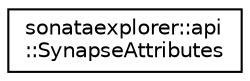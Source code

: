 digraph "Graphical Class Hierarchy"
{
 // LATEX_PDF_SIZE
  edge [fontname="Helvetica",fontsize="10",labelfontname="Helvetica",labelfontsize="10"];
  node [fontname="Helvetica",fontsize="10",shape=record];
  rankdir="LR";
  Node0 [label="sonataexplorer::api\l::SynapseAttributes",height=0.2,width=0.4,color="black", fillcolor="white", style="filled",URL="$df/d31/structsonataexplorer_1_1api_1_1SynapseAttributes.html",tooltip=" "];
}
